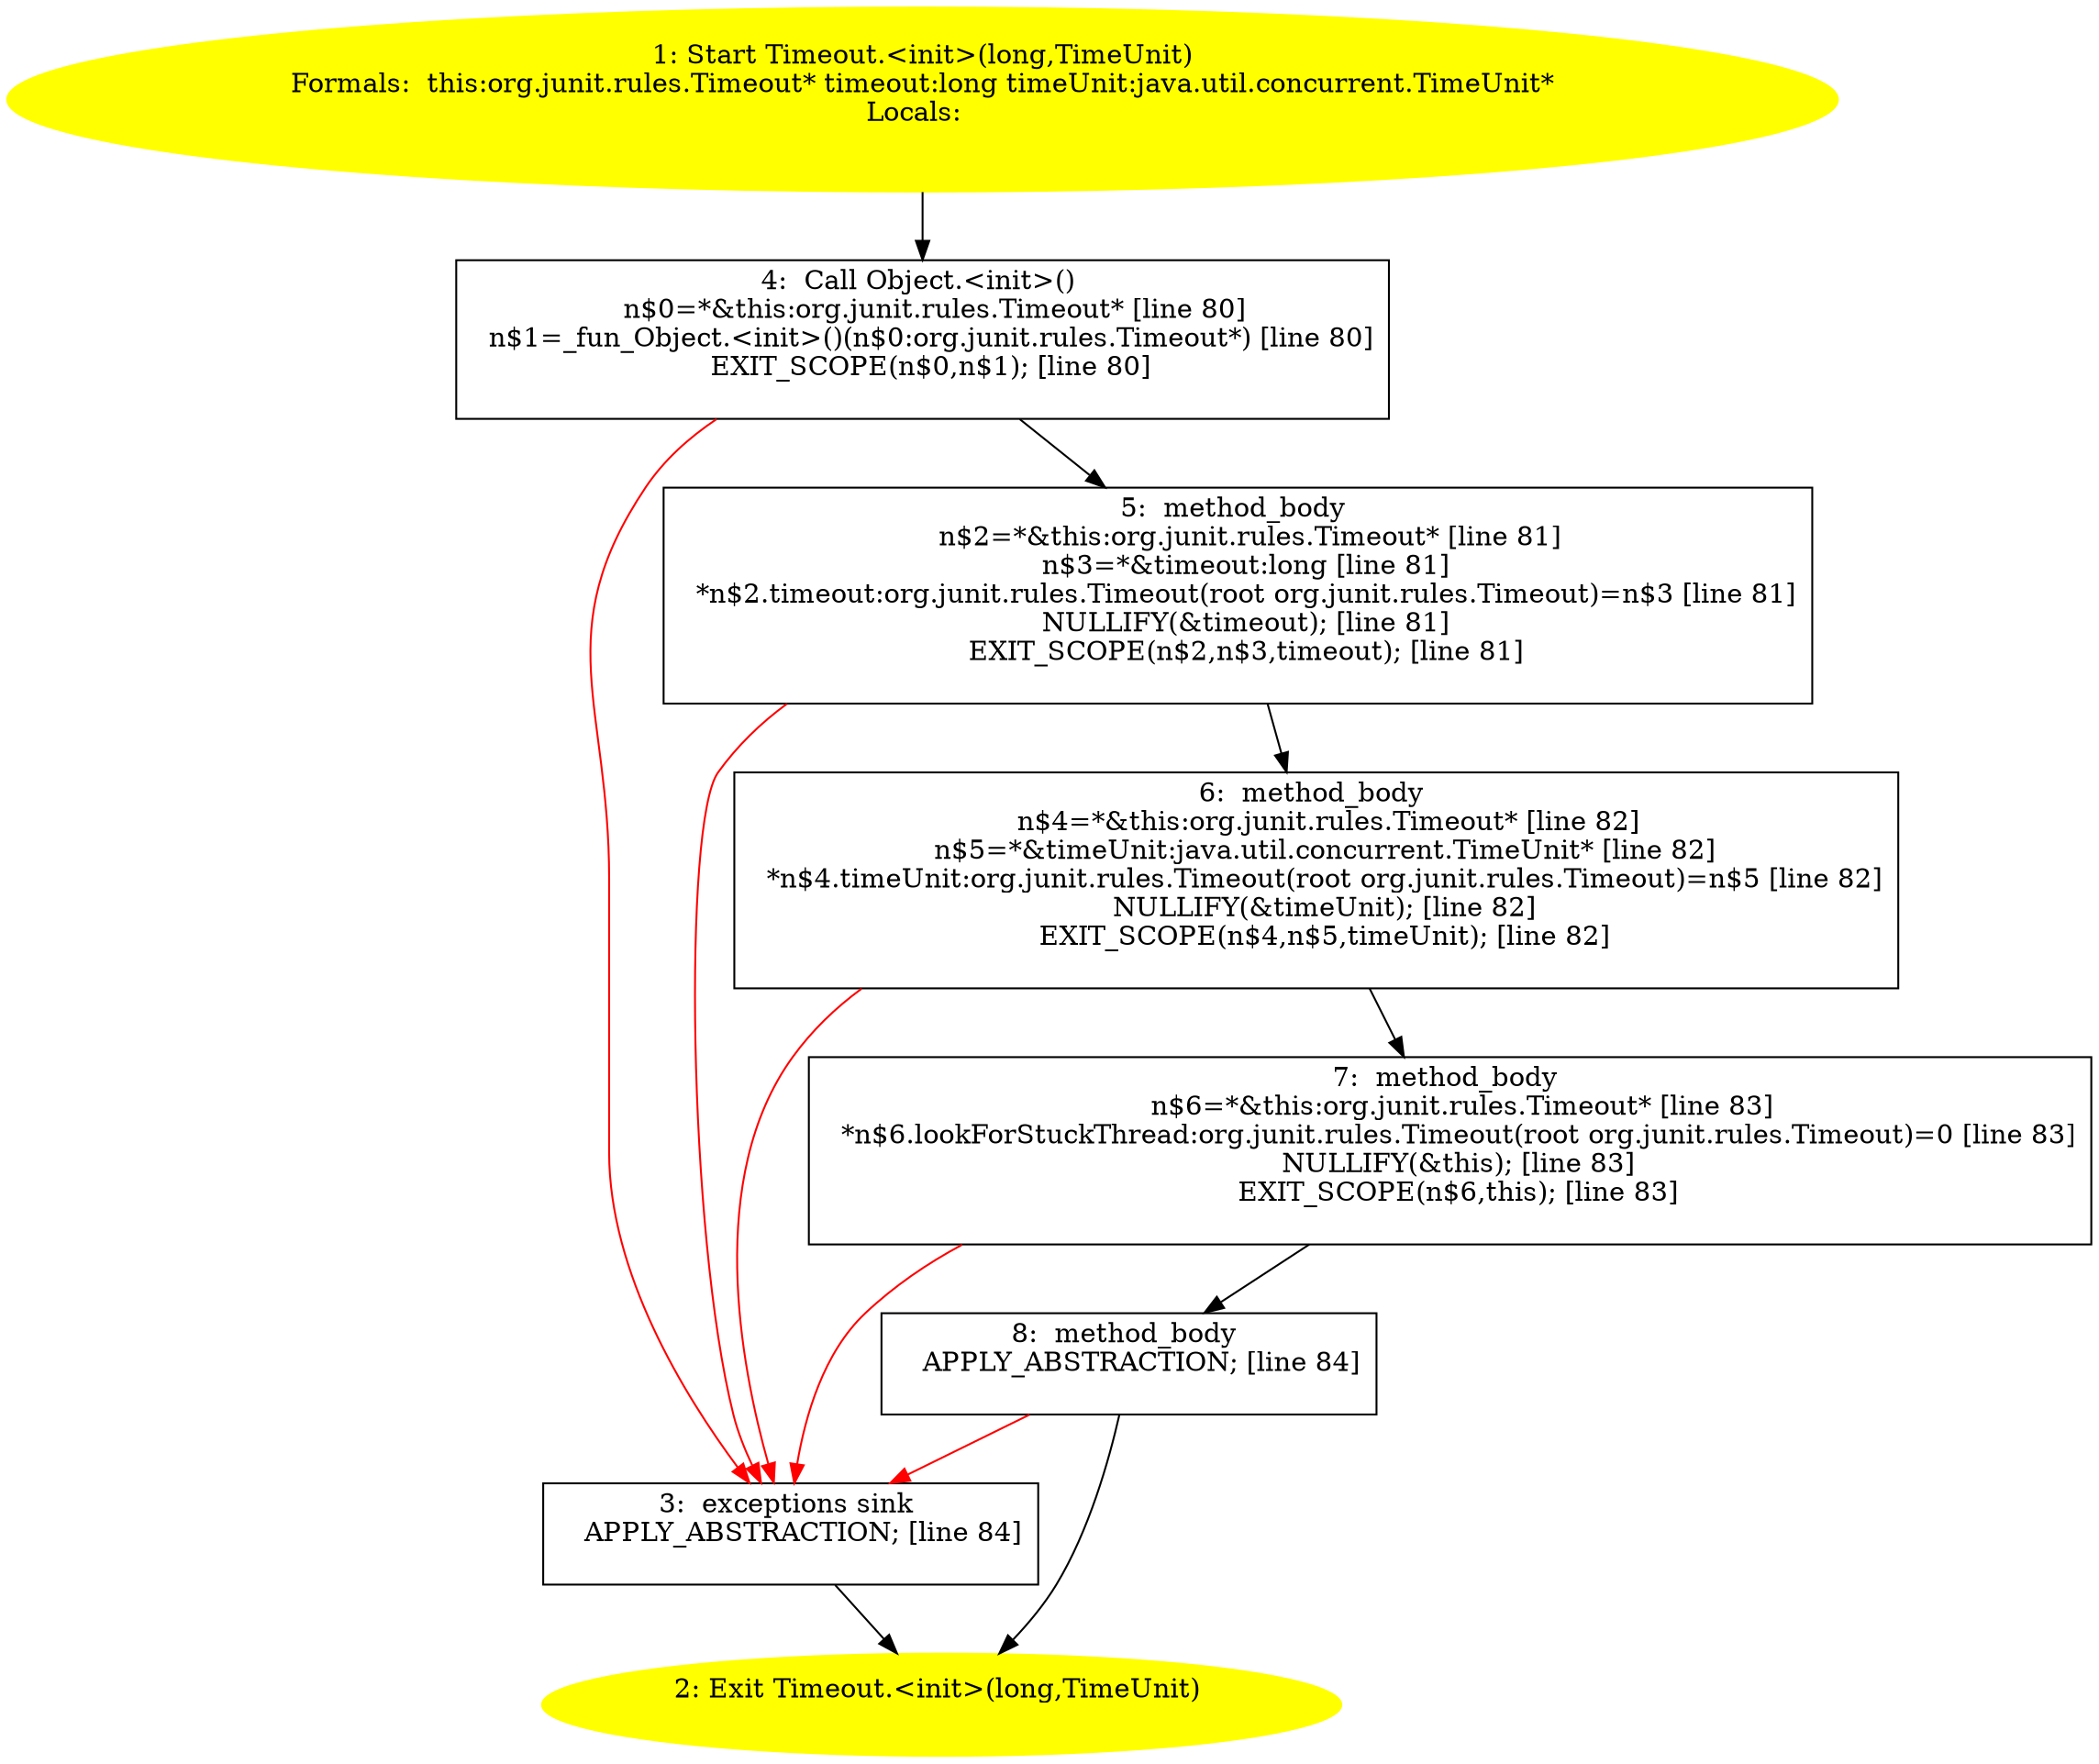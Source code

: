 /* @generated */
digraph cfg {
"org.junit.rules.Timeout.<init>(long,java.util.concurrent.TimeUnit).e36be8c3af5ccee40738b54993be7143_1" [label="1: Start Timeout.<init>(long,TimeUnit)\nFormals:  this:org.junit.rules.Timeout* timeout:long timeUnit:java.util.concurrent.TimeUnit*\nLocals:  \n  " color=yellow style=filled]
	

	 "org.junit.rules.Timeout.<init>(long,java.util.concurrent.TimeUnit).e36be8c3af5ccee40738b54993be7143_1" -> "org.junit.rules.Timeout.<init>(long,java.util.concurrent.TimeUnit).e36be8c3af5ccee40738b54993be7143_4" ;
"org.junit.rules.Timeout.<init>(long,java.util.concurrent.TimeUnit).e36be8c3af5ccee40738b54993be7143_2" [label="2: Exit Timeout.<init>(long,TimeUnit) \n  " color=yellow style=filled]
	

"org.junit.rules.Timeout.<init>(long,java.util.concurrent.TimeUnit).e36be8c3af5ccee40738b54993be7143_3" [label="3:  exceptions sink \n   APPLY_ABSTRACTION; [line 84]\n " shape="box"]
	

	 "org.junit.rules.Timeout.<init>(long,java.util.concurrent.TimeUnit).e36be8c3af5ccee40738b54993be7143_3" -> "org.junit.rules.Timeout.<init>(long,java.util.concurrent.TimeUnit).e36be8c3af5ccee40738b54993be7143_2" ;
"org.junit.rules.Timeout.<init>(long,java.util.concurrent.TimeUnit).e36be8c3af5ccee40738b54993be7143_4" [label="4:  Call Object.<init>() \n   n$0=*&this:org.junit.rules.Timeout* [line 80]\n  n$1=_fun_Object.<init>()(n$0:org.junit.rules.Timeout*) [line 80]\n  EXIT_SCOPE(n$0,n$1); [line 80]\n " shape="box"]
	

	 "org.junit.rules.Timeout.<init>(long,java.util.concurrent.TimeUnit).e36be8c3af5ccee40738b54993be7143_4" -> "org.junit.rules.Timeout.<init>(long,java.util.concurrent.TimeUnit).e36be8c3af5ccee40738b54993be7143_5" ;
	 "org.junit.rules.Timeout.<init>(long,java.util.concurrent.TimeUnit).e36be8c3af5ccee40738b54993be7143_4" -> "org.junit.rules.Timeout.<init>(long,java.util.concurrent.TimeUnit).e36be8c3af5ccee40738b54993be7143_3" [color="red" ];
"org.junit.rules.Timeout.<init>(long,java.util.concurrent.TimeUnit).e36be8c3af5ccee40738b54993be7143_5" [label="5:  method_body \n   n$2=*&this:org.junit.rules.Timeout* [line 81]\n  n$3=*&timeout:long [line 81]\n  *n$2.timeout:org.junit.rules.Timeout(root org.junit.rules.Timeout)=n$3 [line 81]\n  NULLIFY(&timeout); [line 81]\n  EXIT_SCOPE(n$2,n$3,timeout); [line 81]\n " shape="box"]
	

	 "org.junit.rules.Timeout.<init>(long,java.util.concurrent.TimeUnit).e36be8c3af5ccee40738b54993be7143_5" -> "org.junit.rules.Timeout.<init>(long,java.util.concurrent.TimeUnit).e36be8c3af5ccee40738b54993be7143_6" ;
	 "org.junit.rules.Timeout.<init>(long,java.util.concurrent.TimeUnit).e36be8c3af5ccee40738b54993be7143_5" -> "org.junit.rules.Timeout.<init>(long,java.util.concurrent.TimeUnit).e36be8c3af5ccee40738b54993be7143_3" [color="red" ];
"org.junit.rules.Timeout.<init>(long,java.util.concurrent.TimeUnit).e36be8c3af5ccee40738b54993be7143_6" [label="6:  method_body \n   n$4=*&this:org.junit.rules.Timeout* [line 82]\n  n$5=*&timeUnit:java.util.concurrent.TimeUnit* [line 82]\n  *n$4.timeUnit:org.junit.rules.Timeout(root org.junit.rules.Timeout)=n$5 [line 82]\n  NULLIFY(&timeUnit); [line 82]\n  EXIT_SCOPE(n$4,n$5,timeUnit); [line 82]\n " shape="box"]
	

	 "org.junit.rules.Timeout.<init>(long,java.util.concurrent.TimeUnit).e36be8c3af5ccee40738b54993be7143_6" -> "org.junit.rules.Timeout.<init>(long,java.util.concurrent.TimeUnit).e36be8c3af5ccee40738b54993be7143_7" ;
	 "org.junit.rules.Timeout.<init>(long,java.util.concurrent.TimeUnit).e36be8c3af5ccee40738b54993be7143_6" -> "org.junit.rules.Timeout.<init>(long,java.util.concurrent.TimeUnit).e36be8c3af5ccee40738b54993be7143_3" [color="red" ];
"org.junit.rules.Timeout.<init>(long,java.util.concurrent.TimeUnit).e36be8c3af5ccee40738b54993be7143_7" [label="7:  method_body \n   n$6=*&this:org.junit.rules.Timeout* [line 83]\n  *n$6.lookForStuckThread:org.junit.rules.Timeout(root org.junit.rules.Timeout)=0 [line 83]\n  NULLIFY(&this); [line 83]\n  EXIT_SCOPE(n$6,this); [line 83]\n " shape="box"]
	

	 "org.junit.rules.Timeout.<init>(long,java.util.concurrent.TimeUnit).e36be8c3af5ccee40738b54993be7143_7" -> "org.junit.rules.Timeout.<init>(long,java.util.concurrent.TimeUnit).e36be8c3af5ccee40738b54993be7143_8" ;
	 "org.junit.rules.Timeout.<init>(long,java.util.concurrent.TimeUnit).e36be8c3af5ccee40738b54993be7143_7" -> "org.junit.rules.Timeout.<init>(long,java.util.concurrent.TimeUnit).e36be8c3af5ccee40738b54993be7143_3" [color="red" ];
"org.junit.rules.Timeout.<init>(long,java.util.concurrent.TimeUnit).e36be8c3af5ccee40738b54993be7143_8" [label="8:  method_body \n   APPLY_ABSTRACTION; [line 84]\n " shape="box"]
	

	 "org.junit.rules.Timeout.<init>(long,java.util.concurrent.TimeUnit).e36be8c3af5ccee40738b54993be7143_8" -> "org.junit.rules.Timeout.<init>(long,java.util.concurrent.TimeUnit).e36be8c3af5ccee40738b54993be7143_2" ;
	 "org.junit.rules.Timeout.<init>(long,java.util.concurrent.TimeUnit).e36be8c3af5ccee40738b54993be7143_8" -> "org.junit.rules.Timeout.<init>(long,java.util.concurrent.TimeUnit).e36be8c3af5ccee40738b54993be7143_3" [color="red" ];
}
